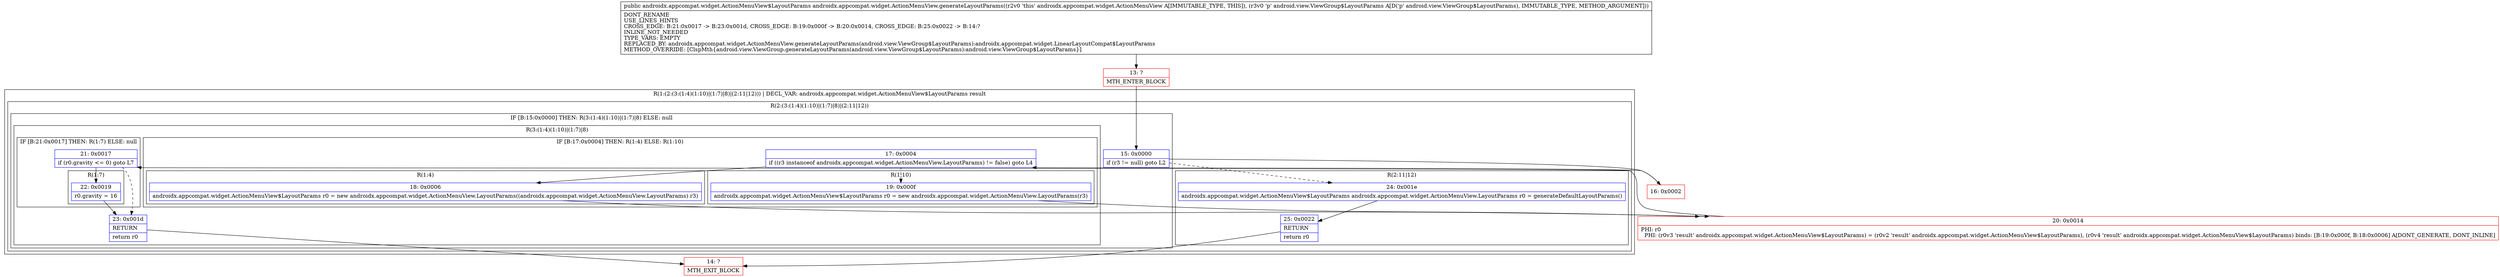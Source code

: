 digraph "CFG forandroidx.appcompat.widget.ActionMenuView.generateLayoutParams(Landroid\/view\/ViewGroup$LayoutParams;)Landroidx\/appcompat\/widget\/ActionMenuView$LayoutParams;" {
subgraph cluster_Region_134795492 {
label = "R(1:(2:(3:(1:4)(1:10)|(1:7)|8)|(2:11|12))) | DECL_VAR: androidx.appcompat.widget.ActionMenuView$LayoutParams result\l";
node [shape=record,color=blue];
subgraph cluster_Region_199432645 {
label = "R(2:(3:(1:4)(1:10)|(1:7)|8)|(2:11|12))";
node [shape=record,color=blue];
subgraph cluster_IfRegion_1174919006 {
label = "IF [B:15:0x0000] THEN: R(3:(1:4)(1:10)|(1:7)|8) ELSE: null";
node [shape=record,color=blue];
Node_15 [shape=record,label="{15\:\ 0x0000|if (r3 != null) goto L2\l}"];
subgraph cluster_Region_2127854920 {
label = "R(3:(1:4)(1:10)|(1:7)|8)";
node [shape=record,color=blue];
subgraph cluster_IfRegion_815078790 {
label = "IF [B:17:0x0004] THEN: R(1:4) ELSE: R(1:10)";
node [shape=record,color=blue];
Node_17 [shape=record,label="{17\:\ 0x0004|if ((r3 instanceof androidx.appcompat.widget.ActionMenuView.LayoutParams) != false) goto L4\l}"];
subgraph cluster_Region_1471141706 {
label = "R(1:4)";
node [shape=record,color=blue];
Node_18 [shape=record,label="{18\:\ 0x0006|androidx.appcompat.widget.ActionMenuView$LayoutParams r0 = new androidx.appcompat.widget.ActionMenuView.LayoutParams((androidx.appcompat.widget.ActionMenuView.LayoutParams) r3)\l}"];
}
subgraph cluster_Region_1046602452 {
label = "R(1:10)";
node [shape=record,color=blue];
Node_19 [shape=record,label="{19\:\ 0x000f|androidx.appcompat.widget.ActionMenuView$LayoutParams r0 = new androidx.appcompat.widget.ActionMenuView.LayoutParams(r3)\l}"];
}
}
subgraph cluster_IfRegion_598411104 {
label = "IF [B:21:0x0017] THEN: R(1:7) ELSE: null";
node [shape=record,color=blue];
Node_21 [shape=record,label="{21\:\ 0x0017|if (r0.gravity \<= 0) goto L7\l}"];
subgraph cluster_Region_1542363500 {
label = "R(1:7)";
node [shape=record,color=blue];
Node_22 [shape=record,label="{22\:\ 0x0019|r0.gravity = 16\l}"];
}
}
Node_23 [shape=record,label="{23\:\ 0x001d|RETURN\l|return r0\l}"];
}
}
subgraph cluster_Region_985261779 {
label = "R(2:11|12)";
node [shape=record,color=blue];
Node_24 [shape=record,label="{24\:\ 0x001e|androidx.appcompat.widget.ActionMenuView$LayoutParams androidx.appcompat.widget.ActionMenuView.LayoutParams r0 = generateDefaultLayoutParams()\l}"];
Node_25 [shape=record,label="{25\:\ 0x0022|RETURN\l|return r0\l}"];
}
}
}
Node_13 [shape=record,color=red,label="{13\:\ ?|MTH_ENTER_BLOCK\l}"];
Node_16 [shape=record,color=red,label="{16\:\ 0x0002}"];
Node_20 [shape=record,color=red,label="{20\:\ 0x0014|PHI: r0 \l  PHI: (r0v3 'result' androidx.appcompat.widget.ActionMenuView$LayoutParams) = (r0v2 'result' androidx.appcompat.widget.ActionMenuView$LayoutParams), (r0v4 'result' androidx.appcompat.widget.ActionMenuView$LayoutParams) binds: [B:19:0x000f, B:18:0x0006] A[DONT_GENERATE, DONT_INLINE]\l}"];
Node_14 [shape=record,color=red,label="{14\:\ ?|MTH_EXIT_BLOCK\l}"];
MethodNode[shape=record,label="{public androidx.appcompat.widget.ActionMenuView$LayoutParams androidx.appcompat.widget.ActionMenuView.generateLayoutParams((r2v0 'this' androidx.appcompat.widget.ActionMenuView A[IMMUTABLE_TYPE, THIS]), (r3v0 'p' android.view.ViewGroup$LayoutParams A[D('p' android.view.ViewGroup$LayoutParams), IMMUTABLE_TYPE, METHOD_ARGUMENT]))  | DONT_RENAME\lUSE_LINES_HINTS\lCROSS_EDGE: B:21:0x0017 \-\> B:23:0x001d, CROSS_EDGE: B:19:0x000f \-\> B:20:0x0014, CROSS_EDGE: B:25:0x0022 \-\> B:14:?\lINLINE_NOT_NEEDED\lTYPE_VARS: EMPTY\lREPLACED_BY: androidx.appcompat.widget.ActionMenuView.generateLayoutParams(android.view.ViewGroup$LayoutParams):androidx.appcompat.widget.LinearLayoutCompat$LayoutParams\lMETHOD_OVERRIDE: [ClspMth\{android.view.ViewGroup.generateLayoutParams(android.view.ViewGroup$LayoutParams):android.view.ViewGroup$LayoutParams\}]\l}"];
MethodNode -> Node_13;Node_15 -> Node_16;
Node_15 -> Node_24[style=dashed];
Node_17 -> Node_18;
Node_17 -> Node_19[style=dashed];
Node_18 -> Node_20;
Node_19 -> Node_20;
Node_21 -> Node_22;
Node_21 -> Node_23[style=dashed];
Node_22 -> Node_23;
Node_23 -> Node_14;
Node_24 -> Node_25;
Node_25 -> Node_14;
Node_13 -> Node_15;
Node_16 -> Node_17;
Node_20 -> Node_21;
}

